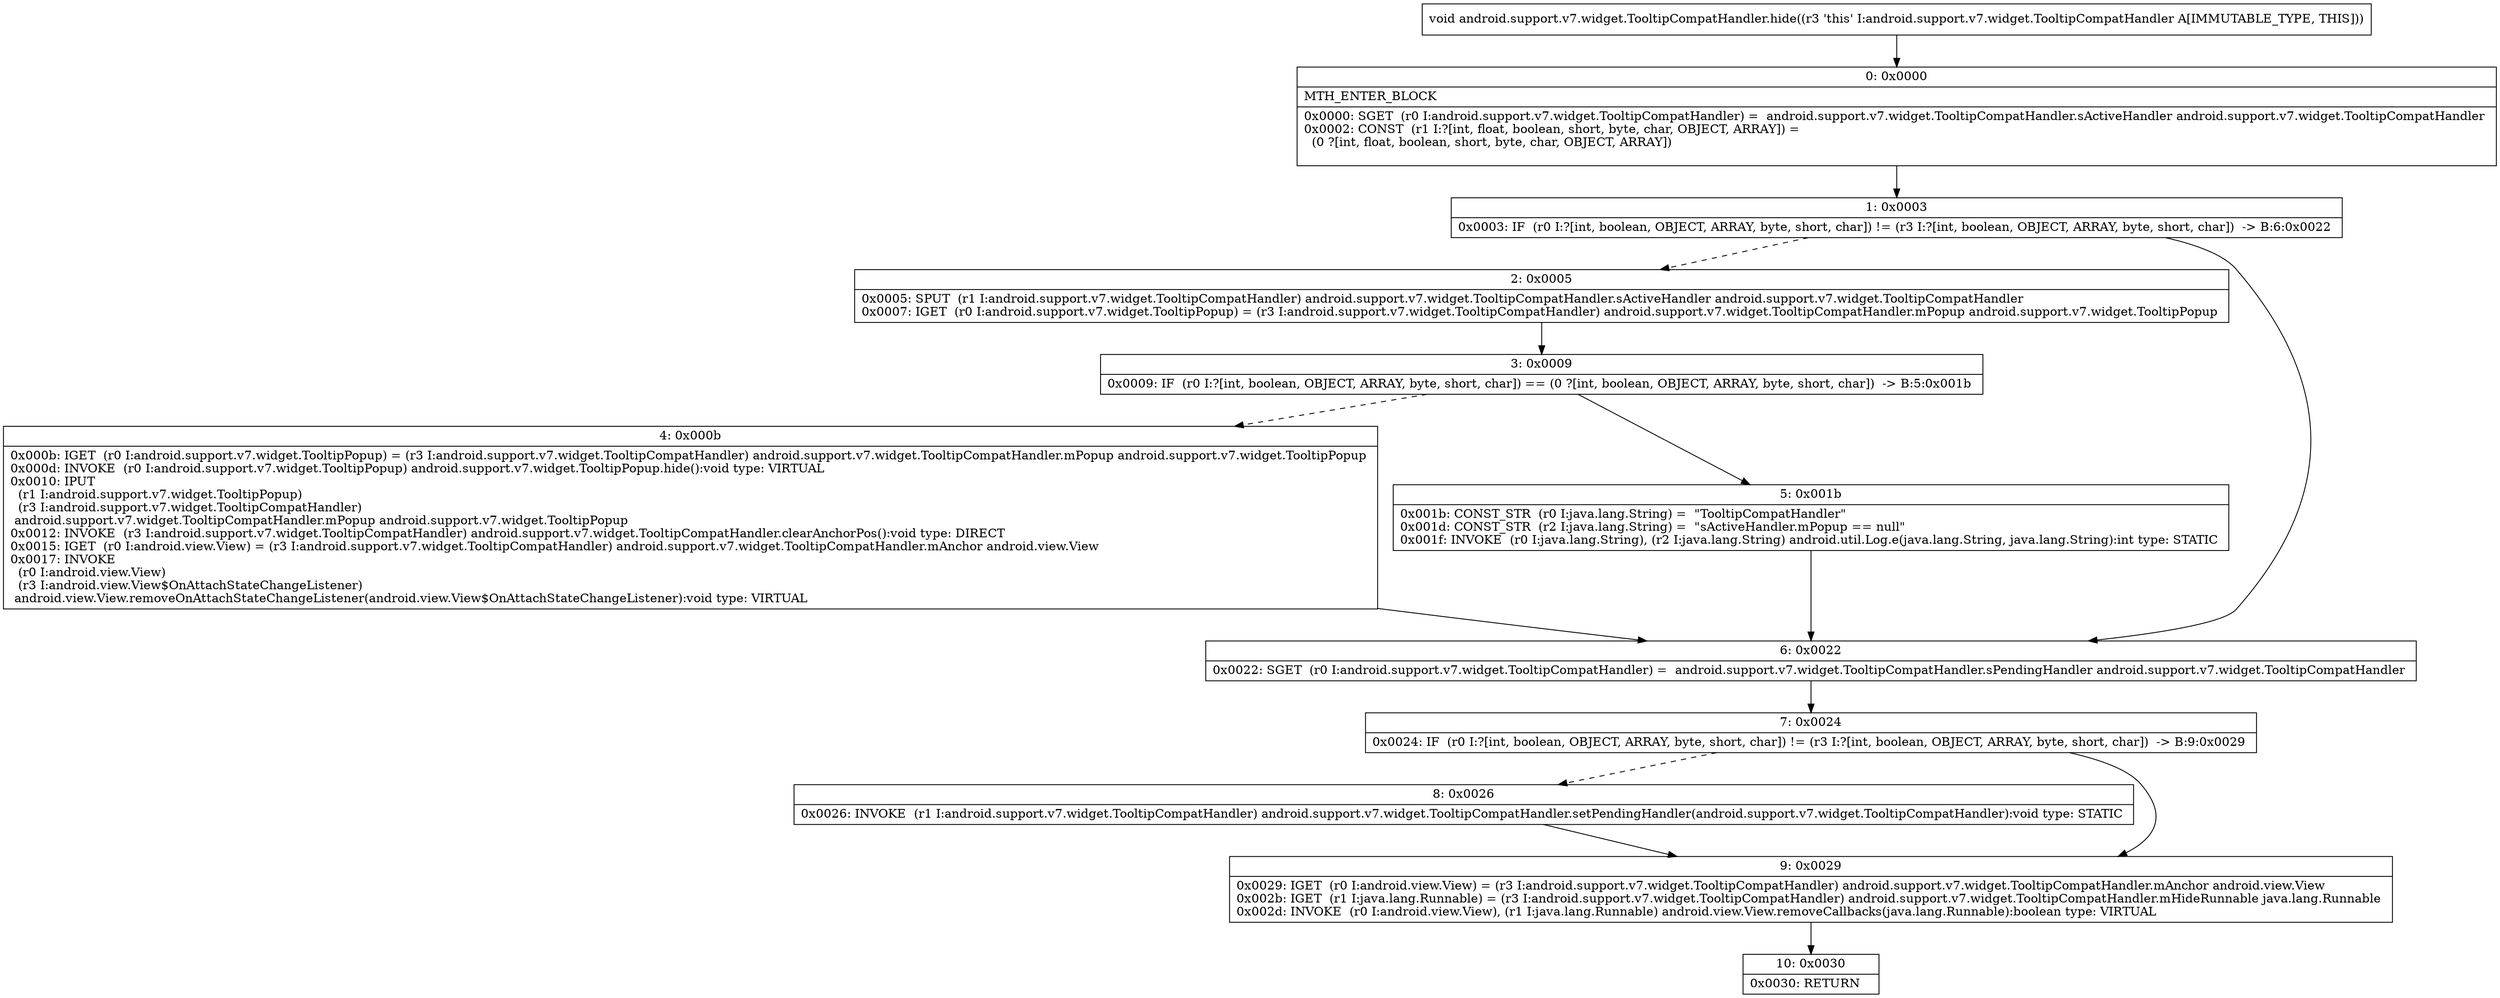 digraph "CFG forandroid.support.v7.widget.TooltipCompatHandler.hide()V" {
Node_0 [shape=record,label="{0\:\ 0x0000|MTH_ENTER_BLOCK\l|0x0000: SGET  (r0 I:android.support.v7.widget.TooltipCompatHandler) =  android.support.v7.widget.TooltipCompatHandler.sActiveHandler android.support.v7.widget.TooltipCompatHandler \l0x0002: CONST  (r1 I:?[int, float, boolean, short, byte, char, OBJECT, ARRAY]) = \l  (0 ?[int, float, boolean, short, byte, char, OBJECT, ARRAY])\l \l}"];
Node_1 [shape=record,label="{1\:\ 0x0003|0x0003: IF  (r0 I:?[int, boolean, OBJECT, ARRAY, byte, short, char]) != (r3 I:?[int, boolean, OBJECT, ARRAY, byte, short, char])  \-\> B:6:0x0022 \l}"];
Node_2 [shape=record,label="{2\:\ 0x0005|0x0005: SPUT  (r1 I:android.support.v7.widget.TooltipCompatHandler) android.support.v7.widget.TooltipCompatHandler.sActiveHandler android.support.v7.widget.TooltipCompatHandler \l0x0007: IGET  (r0 I:android.support.v7.widget.TooltipPopup) = (r3 I:android.support.v7.widget.TooltipCompatHandler) android.support.v7.widget.TooltipCompatHandler.mPopup android.support.v7.widget.TooltipPopup \l}"];
Node_3 [shape=record,label="{3\:\ 0x0009|0x0009: IF  (r0 I:?[int, boolean, OBJECT, ARRAY, byte, short, char]) == (0 ?[int, boolean, OBJECT, ARRAY, byte, short, char])  \-\> B:5:0x001b \l}"];
Node_4 [shape=record,label="{4\:\ 0x000b|0x000b: IGET  (r0 I:android.support.v7.widget.TooltipPopup) = (r3 I:android.support.v7.widget.TooltipCompatHandler) android.support.v7.widget.TooltipCompatHandler.mPopup android.support.v7.widget.TooltipPopup \l0x000d: INVOKE  (r0 I:android.support.v7.widget.TooltipPopup) android.support.v7.widget.TooltipPopup.hide():void type: VIRTUAL \l0x0010: IPUT  \l  (r1 I:android.support.v7.widget.TooltipPopup)\l  (r3 I:android.support.v7.widget.TooltipCompatHandler)\l android.support.v7.widget.TooltipCompatHandler.mPopup android.support.v7.widget.TooltipPopup \l0x0012: INVOKE  (r3 I:android.support.v7.widget.TooltipCompatHandler) android.support.v7.widget.TooltipCompatHandler.clearAnchorPos():void type: DIRECT \l0x0015: IGET  (r0 I:android.view.View) = (r3 I:android.support.v7.widget.TooltipCompatHandler) android.support.v7.widget.TooltipCompatHandler.mAnchor android.view.View \l0x0017: INVOKE  \l  (r0 I:android.view.View)\l  (r3 I:android.view.View$OnAttachStateChangeListener)\l android.view.View.removeOnAttachStateChangeListener(android.view.View$OnAttachStateChangeListener):void type: VIRTUAL \l}"];
Node_5 [shape=record,label="{5\:\ 0x001b|0x001b: CONST_STR  (r0 I:java.lang.String) =  \"TooltipCompatHandler\" \l0x001d: CONST_STR  (r2 I:java.lang.String) =  \"sActiveHandler.mPopup == null\" \l0x001f: INVOKE  (r0 I:java.lang.String), (r2 I:java.lang.String) android.util.Log.e(java.lang.String, java.lang.String):int type: STATIC \l}"];
Node_6 [shape=record,label="{6\:\ 0x0022|0x0022: SGET  (r0 I:android.support.v7.widget.TooltipCompatHandler) =  android.support.v7.widget.TooltipCompatHandler.sPendingHandler android.support.v7.widget.TooltipCompatHandler \l}"];
Node_7 [shape=record,label="{7\:\ 0x0024|0x0024: IF  (r0 I:?[int, boolean, OBJECT, ARRAY, byte, short, char]) != (r3 I:?[int, boolean, OBJECT, ARRAY, byte, short, char])  \-\> B:9:0x0029 \l}"];
Node_8 [shape=record,label="{8\:\ 0x0026|0x0026: INVOKE  (r1 I:android.support.v7.widget.TooltipCompatHandler) android.support.v7.widget.TooltipCompatHandler.setPendingHandler(android.support.v7.widget.TooltipCompatHandler):void type: STATIC \l}"];
Node_9 [shape=record,label="{9\:\ 0x0029|0x0029: IGET  (r0 I:android.view.View) = (r3 I:android.support.v7.widget.TooltipCompatHandler) android.support.v7.widget.TooltipCompatHandler.mAnchor android.view.View \l0x002b: IGET  (r1 I:java.lang.Runnable) = (r3 I:android.support.v7.widget.TooltipCompatHandler) android.support.v7.widget.TooltipCompatHandler.mHideRunnable java.lang.Runnable \l0x002d: INVOKE  (r0 I:android.view.View), (r1 I:java.lang.Runnable) android.view.View.removeCallbacks(java.lang.Runnable):boolean type: VIRTUAL \l}"];
Node_10 [shape=record,label="{10\:\ 0x0030|0x0030: RETURN   \l}"];
MethodNode[shape=record,label="{void android.support.v7.widget.TooltipCompatHandler.hide((r3 'this' I:android.support.v7.widget.TooltipCompatHandler A[IMMUTABLE_TYPE, THIS])) }"];
MethodNode -> Node_0;
Node_0 -> Node_1;
Node_1 -> Node_2[style=dashed];
Node_1 -> Node_6;
Node_2 -> Node_3;
Node_3 -> Node_4[style=dashed];
Node_3 -> Node_5;
Node_4 -> Node_6;
Node_5 -> Node_6;
Node_6 -> Node_7;
Node_7 -> Node_8[style=dashed];
Node_7 -> Node_9;
Node_8 -> Node_9;
Node_9 -> Node_10;
}

